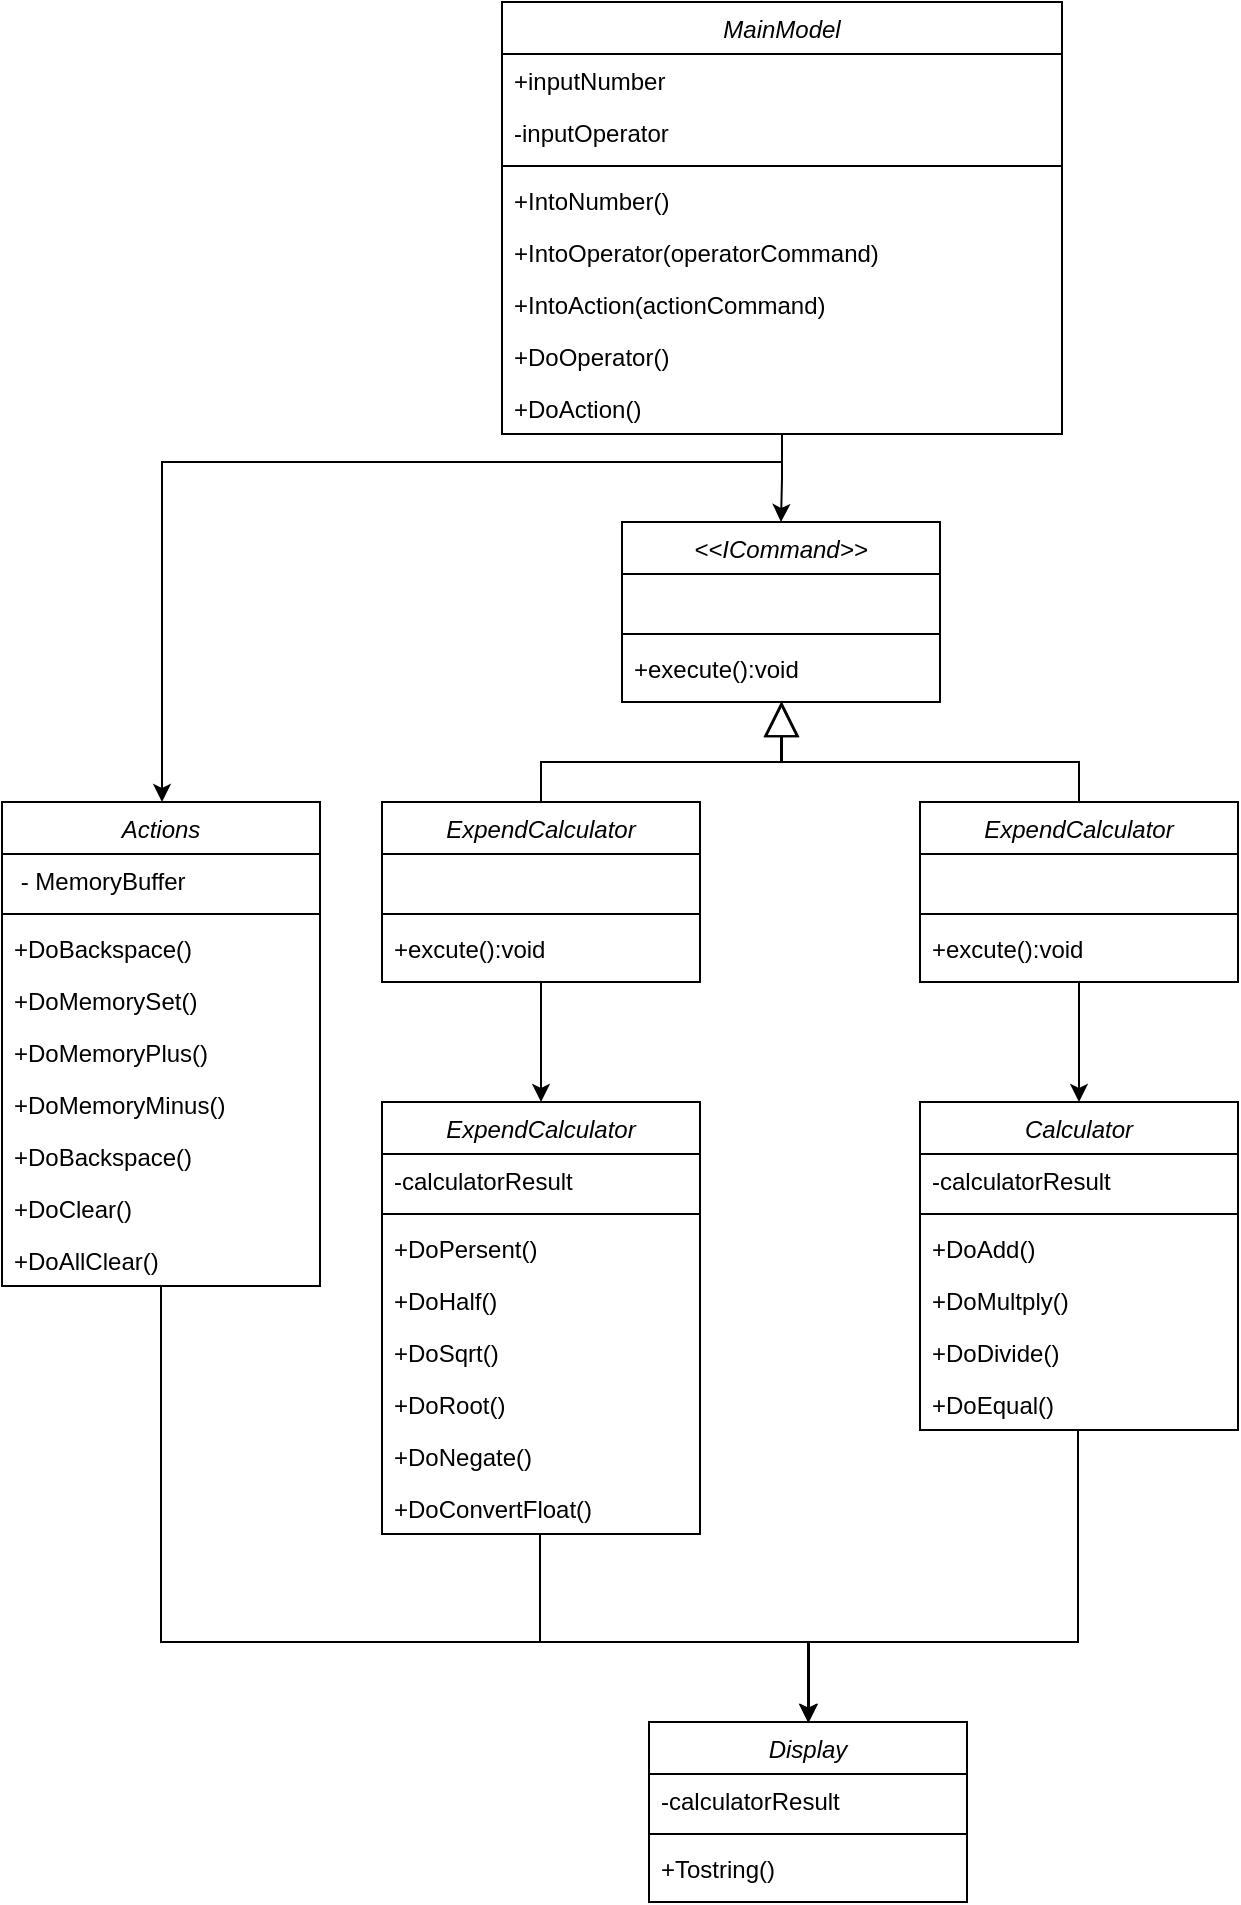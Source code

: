 <mxfile version="24.7.17">
  <diagram id="C5RBs43oDa-KdzZeNtuy" name="Page-1">
    <mxGraphModel dx="1027" dy="2165" grid="1" gridSize="10" guides="1" tooltips="1" connect="1" arrows="1" fold="1" page="1" pageScale="1" pageWidth="827" pageHeight="1169" math="0" shadow="0">
      <root>
        <mxCell id="WIyWlLk6GJQsqaUBKTNV-0" />
        <mxCell id="WIyWlLk6GJQsqaUBKTNV-1" parent="WIyWlLk6GJQsqaUBKTNV-0" />
        <mxCell id="-57Rxbo7heq2_S3wOGNf-26" style="edgeStyle=orthogonalEdgeStyle;rounded=0;orthogonalLoop=1;jettySize=auto;html=1;exitX=0.5;exitY=1;exitDx=0;exitDy=0;entryX=0.5;entryY=0;entryDx=0;entryDy=0;" edge="1" parent="WIyWlLk6GJQsqaUBKTNV-1" target="f9nhcl9R-7lu0JEanWI7-14">
          <mxGeometry relative="1" as="geometry">
            <mxPoint x="548" y="564" as="sourcePoint" />
            <Array as="points">
              <mxPoint x="548.5" y="670" />
              <mxPoint x="413.5" y="670" />
            </Array>
          </mxGeometry>
        </mxCell>
        <mxCell id="zkfFHV4jXpPFQw0GAbJ--0" value="Calculator" style="swimlane;fontStyle=2;align=center;verticalAlign=top;childLayout=stackLayout;horizontal=1;startSize=26;horizontalStack=0;resizeParent=1;resizeLast=0;collapsible=1;marginBottom=0;rounded=0;shadow=0;strokeWidth=1;" parent="WIyWlLk6GJQsqaUBKTNV-1" vertex="1">
          <mxGeometry x="469" y="400" width="159" height="164" as="geometry">
            <mxRectangle x="230" y="140" width="160" height="26" as="alternateBounds" />
          </mxGeometry>
        </mxCell>
        <mxCell id="zkfFHV4jXpPFQw0GAbJ--1" value="-calculatorResult" style="text;align=left;verticalAlign=top;spacingLeft=4;spacingRight=4;overflow=hidden;rotatable=0;points=[[0,0.5],[1,0.5]];portConstraint=eastwest;" parent="zkfFHV4jXpPFQw0GAbJ--0" vertex="1">
          <mxGeometry y="26" width="159" height="26" as="geometry" />
        </mxCell>
        <mxCell id="zkfFHV4jXpPFQw0GAbJ--4" value="" style="line;html=1;strokeWidth=1;align=left;verticalAlign=middle;spacingTop=-1;spacingLeft=3;spacingRight=3;rotatable=0;labelPosition=right;points=[];portConstraint=eastwest;" parent="zkfFHV4jXpPFQw0GAbJ--0" vertex="1">
          <mxGeometry y="52" width="159" height="8" as="geometry" />
        </mxCell>
        <mxCell id="zkfFHV4jXpPFQw0GAbJ--5" value="+DoAdd()" style="text;align=left;verticalAlign=top;spacingLeft=4;spacingRight=4;overflow=hidden;rotatable=0;points=[[0,0.5],[1,0.5]];portConstraint=eastwest;" parent="zkfFHV4jXpPFQw0GAbJ--0" vertex="1">
          <mxGeometry y="60" width="159" height="26" as="geometry" />
        </mxCell>
        <mxCell id="f9nhcl9R-7lu0JEanWI7-3" value="+DoMultply()" style="text;align=left;verticalAlign=top;spacingLeft=4;spacingRight=4;overflow=hidden;rotatable=0;points=[[0,0.5],[1,0.5]];portConstraint=eastwest;" parent="zkfFHV4jXpPFQw0GAbJ--0" vertex="1">
          <mxGeometry y="86" width="159" height="26" as="geometry" />
        </mxCell>
        <mxCell id="f9nhcl9R-7lu0JEanWI7-4" value="+DoDivide()" style="text;align=left;verticalAlign=top;spacingLeft=4;spacingRight=4;overflow=hidden;rotatable=0;points=[[0,0.5],[1,0.5]];portConstraint=eastwest;" parent="zkfFHV4jXpPFQw0GAbJ--0" vertex="1">
          <mxGeometry y="112" width="159" height="26" as="geometry" />
        </mxCell>
        <mxCell id="f9nhcl9R-7lu0JEanWI7-5" value="+DoEqual()" style="text;align=left;verticalAlign=top;spacingLeft=4;spacingRight=4;overflow=hidden;rotatable=0;points=[[0,0.5],[1,0.5]];portConstraint=eastwest;" parent="zkfFHV4jXpPFQw0GAbJ--0" vertex="1">
          <mxGeometry y="138" width="159" height="26" as="geometry" />
        </mxCell>
        <mxCell id="-57Rxbo7heq2_S3wOGNf-29" style="edgeStyle=orthogonalEdgeStyle;rounded=0;orthogonalLoop=1;jettySize=auto;html=1;exitX=0.5;exitY=1;exitDx=0;exitDy=0;entryX=0.5;entryY=0;entryDx=0;entryDy=0;" edge="1" parent="WIyWlLk6GJQsqaUBKTNV-1" source="f9nhcl9R-7lu0JEanWI7-6" target="-57Rxbo7heq2_S3wOGNf-0">
          <mxGeometry relative="1" as="geometry" />
        </mxCell>
        <mxCell id="-57Rxbo7heq2_S3wOGNf-30" style="edgeStyle=orthogonalEdgeStyle;rounded=0;orthogonalLoop=1;jettySize=auto;html=1;exitX=0.5;exitY=1;exitDx=0;exitDy=0;" edge="1" parent="WIyWlLk6GJQsqaUBKTNV-1" source="f9nhcl9R-7lu0JEanWI7-6" target="f9nhcl9R-7lu0JEanWI7-39">
          <mxGeometry relative="1" as="geometry">
            <mxPoint x="270" y="120" as="targetPoint" />
            <Array as="points">
              <mxPoint x="400" y="80" />
              <mxPoint x="90" y="80" />
            </Array>
          </mxGeometry>
        </mxCell>
        <mxCell id="f9nhcl9R-7lu0JEanWI7-6" value="MainModel" style="swimlane;fontStyle=2;align=center;verticalAlign=top;childLayout=stackLayout;horizontal=1;startSize=26;horizontalStack=0;resizeParent=1;resizeLast=0;collapsible=1;marginBottom=0;rounded=0;shadow=0;strokeWidth=1;" parent="WIyWlLk6GJQsqaUBKTNV-1" vertex="1">
          <mxGeometry x="260" y="-150" width="280" height="216" as="geometry">
            <mxRectangle x="230" y="140" width="160" height="26" as="alternateBounds" />
          </mxGeometry>
        </mxCell>
        <mxCell id="f9nhcl9R-7lu0JEanWI7-7" value="+inputNumber" style="text;align=left;verticalAlign=top;spacingLeft=4;spacingRight=4;overflow=hidden;rotatable=0;points=[[0,0.5],[1,0.5]];portConstraint=eastwest;" parent="f9nhcl9R-7lu0JEanWI7-6" vertex="1">
          <mxGeometry y="26" width="280" height="26" as="geometry" />
        </mxCell>
        <mxCell id="f9nhcl9R-7lu0JEanWI7-23" value="-inputOperator" style="text;align=left;verticalAlign=top;spacingLeft=4;spacingRight=4;overflow=hidden;rotatable=0;points=[[0,0.5],[1,0.5]];portConstraint=eastwest;" parent="f9nhcl9R-7lu0JEanWI7-6" vertex="1">
          <mxGeometry y="52" width="280" height="26" as="geometry" />
        </mxCell>
        <mxCell id="f9nhcl9R-7lu0JEanWI7-8" value="" style="line;html=1;strokeWidth=1;align=left;verticalAlign=middle;spacingTop=-1;spacingLeft=3;spacingRight=3;rotatable=0;labelPosition=right;points=[];portConstraint=eastwest;" parent="f9nhcl9R-7lu0JEanWI7-6" vertex="1">
          <mxGeometry y="78" width="280" height="8" as="geometry" />
        </mxCell>
        <mxCell id="f9nhcl9R-7lu0JEanWI7-9" value="+IntoNumber()" style="text;align=left;verticalAlign=top;spacingLeft=4;spacingRight=4;overflow=hidden;rotatable=0;points=[[0,0.5],[1,0.5]];portConstraint=eastwest;" parent="f9nhcl9R-7lu0JEanWI7-6" vertex="1">
          <mxGeometry y="86" width="280" height="26" as="geometry" />
        </mxCell>
        <mxCell id="f9nhcl9R-7lu0JEanWI7-10" value="+IntoOperator(operatorCommand)" style="text;align=left;verticalAlign=top;spacingLeft=4;spacingRight=4;overflow=hidden;rotatable=0;points=[[0,0.5],[1,0.5]];portConstraint=eastwest;" parent="f9nhcl9R-7lu0JEanWI7-6" vertex="1">
          <mxGeometry y="112" width="280" height="26" as="geometry" />
        </mxCell>
        <mxCell id="f9nhcl9R-7lu0JEanWI7-38" value="+IntoAction(actionCommand)" style="text;align=left;verticalAlign=top;spacingLeft=4;spacingRight=4;overflow=hidden;rotatable=0;points=[[0,0.5],[1,0.5]];portConstraint=eastwest;" parent="f9nhcl9R-7lu0JEanWI7-6" vertex="1">
          <mxGeometry y="138" width="280" height="26" as="geometry" />
        </mxCell>
        <mxCell id="-57Rxbo7heq2_S3wOGNf-36" value="+DoOperator()" style="text;align=left;verticalAlign=top;spacingLeft=4;spacingRight=4;overflow=hidden;rotatable=0;points=[[0,0.5],[1,0.5]];portConstraint=eastwest;" vertex="1" parent="f9nhcl9R-7lu0JEanWI7-6">
          <mxGeometry y="164" width="280" height="26" as="geometry" />
        </mxCell>
        <mxCell id="-57Rxbo7heq2_S3wOGNf-37" value="+DoAction()" style="text;align=left;verticalAlign=top;spacingLeft=4;spacingRight=4;overflow=hidden;rotatable=0;points=[[0,0.5],[1,0.5]];portConstraint=eastwest;" vertex="1" parent="f9nhcl9R-7lu0JEanWI7-6">
          <mxGeometry y="190" width="280" height="26" as="geometry" />
        </mxCell>
        <mxCell id="f9nhcl9R-7lu0JEanWI7-14" value="Display" style="swimlane;fontStyle=2;align=center;verticalAlign=top;childLayout=stackLayout;horizontal=1;startSize=26;horizontalStack=0;resizeParent=1;resizeLast=0;collapsible=1;marginBottom=0;rounded=0;shadow=0;strokeWidth=1;" parent="WIyWlLk6GJQsqaUBKTNV-1" vertex="1">
          <mxGeometry x="333.5" y="710" width="159" height="90" as="geometry">
            <mxRectangle x="230" y="140" width="160" height="26" as="alternateBounds" />
          </mxGeometry>
        </mxCell>
        <mxCell id="f9nhcl9R-7lu0JEanWI7-15" value="-calculatorResult" style="text;align=left;verticalAlign=top;spacingLeft=4;spacingRight=4;overflow=hidden;rotatable=0;points=[[0,0.5],[1,0.5]];portConstraint=eastwest;" parent="f9nhcl9R-7lu0JEanWI7-14" vertex="1">
          <mxGeometry y="26" width="159" height="26" as="geometry" />
        </mxCell>
        <mxCell id="f9nhcl9R-7lu0JEanWI7-16" value="" style="line;html=1;strokeWidth=1;align=left;verticalAlign=middle;spacingTop=-1;spacingLeft=3;spacingRight=3;rotatable=0;labelPosition=right;points=[];portConstraint=eastwest;" parent="f9nhcl9R-7lu0JEanWI7-14" vertex="1">
          <mxGeometry y="52" width="159" height="8" as="geometry" />
        </mxCell>
        <mxCell id="f9nhcl9R-7lu0JEanWI7-18" value="+Tostring()" style="text;align=left;verticalAlign=top;spacingLeft=4;spacingRight=4;overflow=hidden;rotatable=0;points=[[0,0.5],[1,0.5]];portConstraint=eastwest;" parent="f9nhcl9R-7lu0JEanWI7-14" vertex="1">
          <mxGeometry y="60" width="159" height="26" as="geometry" />
        </mxCell>
        <mxCell id="-57Rxbo7heq2_S3wOGNf-28" style="edgeStyle=orthogonalEdgeStyle;rounded=0;orthogonalLoop=1;jettySize=auto;html=1;exitX=0.5;exitY=1;exitDx=0;exitDy=0;" edge="1" parent="WIyWlLk6GJQsqaUBKTNV-1" target="f9nhcl9R-7lu0JEanWI7-14">
          <mxGeometry relative="1" as="geometry">
            <mxPoint x="279" y="616" as="sourcePoint" />
            <Array as="points">
              <mxPoint x="279.5" y="670" />
              <mxPoint x="413.5" y="670" />
            </Array>
          </mxGeometry>
        </mxCell>
        <mxCell id="f9nhcl9R-7lu0JEanWI7-28" value="ExpendCalculator" style="swimlane;fontStyle=2;align=center;verticalAlign=top;childLayout=stackLayout;horizontal=1;startSize=26;horizontalStack=0;resizeParent=1;resizeLast=0;collapsible=1;marginBottom=0;rounded=0;shadow=0;strokeWidth=1;" parent="WIyWlLk6GJQsqaUBKTNV-1" vertex="1">
          <mxGeometry x="200" y="400" width="159" height="216" as="geometry">
            <mxRectangle x="230" y="140" width="160" height="26" as="alternateBounds" />
          </mxGeometry>
        </mxCell>
        <mxCell id="f9nhcl9R-7lu0JEanWI7-29" value="-calculatorResult" style="text;align=left;verticalAlign=top;spacingLeft=4;spacingRight=4;overflow=hidden;rotatable=0;points=[[0,0.5],[1,0.5]];portConstraint=eastwest;" parent="f9nhcl9R-7lu0JEanWI7-28" vertex="1">
          <mxGeometry y="26" width="159" height="26" as="geometry" />
        </mxCell>
        <mxCell id="f9nhcl9R-7lu0JEanWI7-30" value="" style="line;html=1;strokeWidth=1;align=left;verticalAlign=middle;spacingTop=-1;spacingLeft=3;spacingRight=3;rotatable=0;labelPosition=right;points=[];portConstraint=eastwest;" parent="f9nhcl9R-7lu0JEanWI7-28" vertex="1">
          <mxGeometry y="52" width="159" height="8" as="geometry" />
        </mxCell>
        <mxCell id="f9nhcl9R-7lu0JEanWI7-31" value="+DoPersent()" style="text;align=left;verticalAlign=top;spacingLeft=4;spacingRight=4;overflow=hidden;rotatable=0;points=[[0,0.5],[1,0.5]];portConstraint=eastwest;" parent="f9nhcl9R-7lu0JEanWI7-28" vertex="1">
          <mxGeometry y="60" width="159" height="26" as="geometry" />
        </mxCell>
        <mxCell id="f9nhcl9R-7lu0JEanWI7-32" value="+DoHalf()" style="text;align=left;verticalAlign=top;spacingLeft=4;spacingRight=4;overflow=hidden;rotatable=0;points=[[0,0.5],[1,0.5]];portConstraint=eastwest;" parent="f9nhcl9R-7lu0JEanWI7-28" vertex="1">
          <mxGeometry y="86" width="159" height="26" as="geometry" />
        </mxCell>
        <mxCell id="f9nhcl9R-7lu0JEanWI7-33" value="+DoSqrt()" style="text;align=left;verticalAlign=top;spacingLeft=4;spacingRight=4;overflow=hidden;rotatable=0;points=[[0,0.5],[1,0.5]];portConstraint=eastwest;" parent="f9nhcl9R-7lu0JEanWI7-28" vertex="1">
          <mxGeometry y="112" width="159" height="26" as="geometry" />
        </mxCell>
        <mxCell id="f9nhcl9R-7lu0JEanWI7-34" value="+DoRoot()" style="text;align=left;verticalAlign=top;spacingLeft=4;spacingRight=4;overflow=hidden;rotatable=0;points=[[0,0.5],[1,0.5]];portConstraint=eastwest;" parent="f9nhcl9R-7lu0JEanWI7-28" vertex="1">
          <mxGeometry y="138" width="159" height="26" as="geometry" />
        </mxCell>
        <mxCell id="f9nhcl9R-7lu0JEanWI7-35" value="+DoNegate()" style="text;align=left;verticalAlign=top;spacingLeft=4;spacingRight=4;overflow=hidden;rotatable=0;points=[[0,0.5],[1,0.5]];portConstraint=eastwest;" parent="f9nhcl9R-7lu0JEanWI7-28" vertex="1">
          <mxGeometry y="164" width="159" height="26" as="geometry" />
        </mxCell>
        <mxCell id="f9nhcl9R-7lu0JEanWI7-47" value="+DoConvertFloat()" style="text;align=left;verticalAlign=top;spacingLeft=4;spacingRight=4;overflow=hidden;rotatable=0;points=[[0,0.5],[1,0.5]];portConstraint=eastwest;" parent="f9nhcl9R-7lu0JEanWI7-28" vertex="1">
          <mxGeometry y="190" width="159" height="26" as="geometry" />
        </mxCell>
        <mxCell id="-57Rxbo7heq2_S3wOGNf-31" style="edgeStyle=orthogonalEdgeStyle;rounded=0;orthogonalLoop=1;jettySize=auto;html=1;exitX=0.5;exitY=1;exitDx=0;exitDy=0;entryX=0.5;entryY=0;entryDx=0;entryDy=0;" edge="1" parent="WIyWlLk6GJQsqaUBKTNV-1" source="f9nhcl9R-7lu0JEanWI7-39" target="f9nhcl9R-7lu0JEanWI7-14">
          <mxGeometry relative="1" as="geometry">
            <mxPoint x="89.548" y="520" as="targetPoint" />
            <Array as="points">
              <mxPoint x="90" y="670" />
              <mxPoint x="413" y="670" />
            </Array>
          </mxGeometry>
        </mxCell>
        <mxCell id="f9nhcl9R-7lu0JEanWI7-39" value="Actions" style="swimlane;fontStyle=2;align=center;verticalAlign=top;childLayout=stackLayout;horizontal=1;startSize=26;horizontalStack=0;resizeParent=1;resizeLast=0;collapsible=1;marginBottom=0;rounded=0;shadow=0;strokeWidth=1;" parent="WIyWlLk6GJQsqaUBKTNV-1" vertex="1">
          <mxGeometry x="10" y="250" width="159" height="242" as="geometry">
            <mxRectangle x="230" y="140" width="160" height="26" as="alternateBounds" />
          </mxGeometry>
        </mxCell>
        <mxCell id="f9nhcl9R-7lu0JEanWI7-40" value=" - MemoryBuffer" style="text;align=left;verticalAlign=top;spacingLeft=4;spacingRight=4;overflow=hidden;rotatable=0;points=[[0,0.5],[1,0.5]];portConstraint=eastwest;" parent="f9nhcl9R-7lu0JEanWI7-39" vertex="1">
          <mxGeometry y="26" width="159" height="26" as="geometry" />
        </mxCell>
        <mxCell id="f9nhcl9R-7lu0JEanWI7-41" value="" style="line;html=1;strokeWidth=1;align=left;verticalAlign=middle;spacingTop=-1;spacingLeft=3;spacingRight=3;rotatable=0;labelPosition=right;points=[];portConstraint=eastwest;" parent="f9nhcl9R-7lu0JEanWI7-39" vertex="1">
          <mxGeometry y="52" width="159" height="8" as="geometry" />
        </mxCell>
        <mxCell id="f9nhcl9R-7lu0JEanWI7-42" value="+DoBackspace()" style="text;align=left;verticalAlign=top;spacingLeft=4;spacingRight=4;overflow=hidden;rotatable=0;points=[[0,0.5],[1,0.5]];portConstraint=eastwest;" parent="f9nhcl9R-7lu0JEanWI7-39" vertex="1">
          <mxGeometry y="60" width="159" height="26" as="geometry" />
        </mxCell>
        <mxCell id="f9nhcl9R-7lu0JEanWI7-43" value="+DoMemorySet()" style="text;align=left;verticalAlign=top;spacingLeft=4;spacingRight=4;overflow=hidden;rotatable=0;points=[[0,0.5],[1,0.5]];portConstraint=eastwest;" parent="f9nhcl9R-7lu0JEanWI7-39" vertex="1">
          <mxGeometry y="86" width="159" height="26" as="geometry" />
        </mxCell>
        <mxCell id="f9nhcl9R-7lu0JEanWI7-44" value="+DoMemoryPlus()" style="text;align=left;verticalAlign=top;spacingLeft=4;spacingRight=4;overflow=hidden;rotatable=0;points=[[0,0.5],[1,0.5]];portConstraint=eastwest;" parent="f9nhcl9R-7lu0JEanWI7-39" vertex="1">
          <mxGeometry y="112" width="159" height="26" as="geometry" />
        </mxCell>
        <mxCell id="f9nhcl9R-7lu0JEanWI7-45" value="+DoMemoryMinus()" style="text;align=left;verticalAlign=top;spacingLeft=4;spacingRight=4;overflow=hidden;rotatable=0;points=[[0,0.5],[1,0.5]];portConstraint=eastwest;" parent="f9nhcl9R-7lu0JEanWI7-39" vertex="1">
          <mxGeometry y="138" width="159" height="26" as="geometry" />
        </mxCell>
        <mxCell id="-57Rxbo7heq2_S3wOGNf-32" value="+DoBackspace()" style="text;align=left;verticalAlign=top;spacingLeft=4;spacingRight=4;overflow=hidden;rotatable=0;points=[[0,0.5],[1,0.5]];portConstraint=eastwest;" vertex="1" parent="f9nhcl9R-7lu0JEanWI7-39">
          <mxGeometry y="164" width="159" height="26" as="geometry" />
        </mxCell>
        <mxCell id="f9nhcl9R-7lu0JEanWI7-46" value="+DoClear()" style="text;align=left;verticalAlign=top;spacingLeft=4;spacingRight=4;overflow=hidden;rotatable=0;points=[[0,0.5],[1,0.5]];portConstraint=eastwest;" parent="f9nhcl9R-7lu0JEanWI7-39" vertex="1">
          <mxGeometry y="190" width="159" height="26" as="geometry" />
        </mxCell>
        <mxCell id="-57Rxbo7heq2_S3wOGNf-33" value="+DoAllClear()" style="text;align=left;verticalAlign=top;spacingLeft=4;spacingRight=4;overflow=hidden;rotatable=0;points=[[0,0.5],[1,0.5]];portConstraint=eastwest;" vertex="1" parent="f9nhcl9R-7lu0JEanWI7-39">
          <mxGeometry y="216" width="159" height="26" as="geometry" />
        </mxCell>
        <mxCell id="-57Rxbo7heq2_S3wOGNf-0" value="&lt;&lt;ICommand&gt;&gt;" style="swimlane;fontStyle=2;align=center;verticalAlign=top;childLayout=stackLayout;horizontal=1;startSize=26;horizontalStack=0;resizeParent=1;resizeLast=0;collapsible=1;marginBottom=0;rounded=0;shadow=0;strokeWidth=1;" vertex="1" parent="WIyWlLk6GJQsqaUBKTNV-1">
          <mxGeometry x="320" y="110" width="159" height="90" as="geometry">
            <mxRectangle x="230" y="140" width="160" height="26" as="alternateBounds" />
          </mxGeometry>
        </mxCell>
        <mxCell id="-57Rxbo7heq2_S3wOGNf-1" value=" " style="text;align=left;verticalAlign=top;spacingLeft=4;spacingRight=4;overflow=hidden;rotatable=0;points=[[0,0.5],[1,0.5]];portConstraint=eastwest;" vertex="1" parent="-57Rxbo7heq2_S3wOGNf-0">
          <mxGeometry y="26" width="159" height="26" as="geometry" />
        </mxCell>
        <mxCell id="-57Rxbo7heq2_S3wOGNf-2" value="" style="line;html=1;strokeWidth=1;align=left;verticalAlign=middle;spacingTop=-1;spacingLeft=3;spacingRight=3;rotatable=0;labelPosition=right;points=[];portConstraint=eastwest;" vertex="1" parent="-57Rxbo7heq2_S3wOGNf-0">
          <mxGeometry y="52" width="159" height="8" as="geometry" />
        </mxCell>
        <mxCell id="-57Rxbo7heq2_S3wOGNf-3" value="+execute():void" style="text;align=left;verticalAlign=top;spacingLeft=4;spacingRight=4;overflow=hidden;rotatable=0;points=[[0,0.5],[1,0.5]];portConstraint=eastwest;" vertex="1" parent="-57Rxbo7heq2_S3wOGNf-0">
          <mxGeometry y="60" width="159" height="26" as="geometry" />
        </mxCell>
        <mxCell id="-57Rxbo7heq2_S3wOGNf-23" style="edgeStyle=orthogonalEdgeStyle;rounded=0;orthogonalLoop=1;jettySize=auto;html=1;exitX=0.5;exitY=1;exitDx=0;exitDy=0;entryX=0.5;entryY=0;entryDx=0;entryDy=0;" edge="1" parent="WIyWlLk6GJQsqaUBKTNV-1" source="-57Rxbo7heq2_S3wOGNf-7" target="zkfFHV4jXpPFQw0GAbJ--0">
          <mxGeometry relative="1" as="geometry" />
        </mxCell>
        <mxCell id="-57Rxbo7heq2_S3wOGNf-25" style="edgeStyle=orthogonalEdgeStyle;rounded=0;orthogonalLoop=1;jettySize=auto;html=1;exitX=0.5;exitY=0;exitDx=0;exitDy=0;endSize=15;endArrow=block;endFill=0;" edge="1" parent="WIyWlLk6GJQsqaUBKTNV-1" source="-57Rxbo7heq2_S3wOGNf-7">
          <mxGeometry relative="1" as="geometry">
            <mxPoint x="400" y="200" as="targetPoint" />
            <Array as="points">
              <mxPoint x="548" y="230" />
              <mxPoint x="400" y="230" />
            </Array>
          </mxGeometry>
        </mxCell>
        <mxCell id="-57Rxbo7heq2_S3wOGNf-7" value="ExpendCalculator" style="swimlane;fontStyle=2;align=center;verticalAlign=top;childLayout=stackLayout;horizontal=1;startSize=26;horizontalStack=0;resizeParent=1;resizeLast=0;collapsible=1;marginBottom=0;rounded=0;shadow=0;strokeWidth=1;" vertex="1" parent="WIyWlLk6GJQsqaUBKTNV-1">
          <mxGeometry x="469" y="250" width="159" height="90" as="geometry">
            <mxRectangle x="230" y="140" width="160" height="26" as="alternateBounds" />
          </mxGeometry>
        </mxCell>
        <mxCell id="-57Rxbo7heq2_S3wOGNf-8" value=" " style="text;align=left;verticalAlign=top;spacingLeft=4;spacingRight=4;overflow=hidden;rotatable=0;points=[[0,0.5],[1,0.5]];portConstraint=eastwest;" vertex="1" parent="-57Rxbo7heq2_S3wOGNf-7">
          <mxGeometry y="26" width="159" height="26" as="geometry" />
        </mxCell>
        <mxCell id="-57Rxbo7heq2_S3wOGNf-9" value="" style="line;html=1;strokeWidth=1;align=left;verticalAlign=middle;spacingTop=-1;spacingLeft=3;spacingRight=3;rotatable=0;labelPosition=right;points=[];portConstraint=eastwest;" vertex="1" parent="-57Rxbo7heq2_S3wOGNf-7">
          <mxGeometry y="52" width="159" height="8" as="geometry" />
        </mxCell>
        <mxCell id="-57Rxbo7heq2_S3wOGNf-10" value="+excute():void" style="text;align=left;verticalAlign=top;spacingLeft=4;spacingRight=4;overflow=hidden;rotatable=0;points=[[0,0.5],[1,0.5]];portConstraint=eastwest;" vertex="1" parent="-57Rxbo7heq2_S3wOGNf-7">
          <mxGeometry y="60" width="159" height="26" as="geometry" />
        </mxCell>
        <mxCell id="-57Rxbo7heq2_S3wOGNf-22" style="edgeStyle=orthogonalEdgeStyle;rounded=0;orthogonalLoop=1;jettySize=auto;html=1;exitX=0.5;exitY=1;exitDx=0;exitDy=0;entryX=0.5;entryY=0;entryDx=0;entryDy=0;" edge="1" parent="WIyWlLk6GJQsqaUBKTNV-1" source="-57Rxbo7heq2_S3wOGNf-18" target="f9nhcl9R-7lu0JEanWI7-28">
          <mxGeometry relative="1" as="geometry" />
        </mxCell>
        <mxCell id="-57Rxbo7heq2_S3wOGNf-24" style="edgeStyle=orthogonalEdgeStyle;rounded=0;orthogonalLoop=1;jettySize=auto;html=1;exitX=0.5;exitY=0;exitDx=0;exitDy=0;entryX=0.5;entryY=1;entryDx=0;entryDy=0;endSize=15;endArrow=block;endFill=0;" edge="1" parent="WIyWlLk6GJQsqaUBKTNV-1" source="-57Rxbo7heq2_S3wOGNf-18" target="-57Rxbo7heq2_S3wOGNf-0">
          <mxGeometry relative="1" as="geometry" />
        </mxCell>
        <mxCell id="-57Rxbo7heq2_S3wOGNf-18" value="ExpendCalculator" style="swimlane;fontStyle=2;align=center;verticalAlign=top;childLayout=stackLayout;horizontal=1;startSize=26;horizontalStack=0;resizeParent=1;resizeLast=0;collapsible=1;marginBottom=0;rounded=0;shadow=0;strokeWidth=1;" vertex="1" parent="WIyWlLk6GJQsqaUBKTNV-1">
          <mxGeometry x="200" y="250" width="159" height="90" as="geometry">
            <mxRectangle x="230" y="140" width="160" height="26" as="alternateBounds" />
          </mxGeometry>
        </mxCell>
        <mxCell id="-57Rxbo7heq2_S3wOGNf-19" value=" " style="text;align=left;verticalAlign=top;spacingLeft=4;spacingRight=4;overflow=hidden;rotatable=0;points=[[0,0.5],[1,0.5]];portConstraint=eastwest;" vertex="1" parent="-57Rxbo7heq2_S3wOGNf-18">
          <mxGeometry y="26" width="159" height="26" as="geometry" />
        </mxCell>
        <mxCell id="-57Rxbo7heq2_S3wOGNf-20" value="" style="line;html=1;strokeWidth=1;align=left;verticalAlign=middle;spacingTop=-1;spacingLeft=3;spacingRight=3;rotatable=0;labelPosition=right;points=[];portConstraint=eastwest;" vertex="1" parent="-57Rxbo7heq2_S3wOGNf-18">
          <mxGeometry y="52" width="159" height="8" as="geometry" />
        </mxCell>
        <mxCell id="-57Rxbo7heq2_S3wOGNf-21" value="+excute():void" style="text;align=left;verticalAlign=top;spacingLeft=4;spacingRight=4;overflow=hidden;rotatable=0;points=[[0,0.5],[1,0.5]];portConstraint=eastwest;" vertex="1" parent="-57Rxbo7heq2_S3wOGNf-18">
          <mxGeometry y="60" width="159" height="26" as="geometry" />
        </mxCell>
      </root>
    </mxGraphModel>
  </diagram>
</mxfile>
